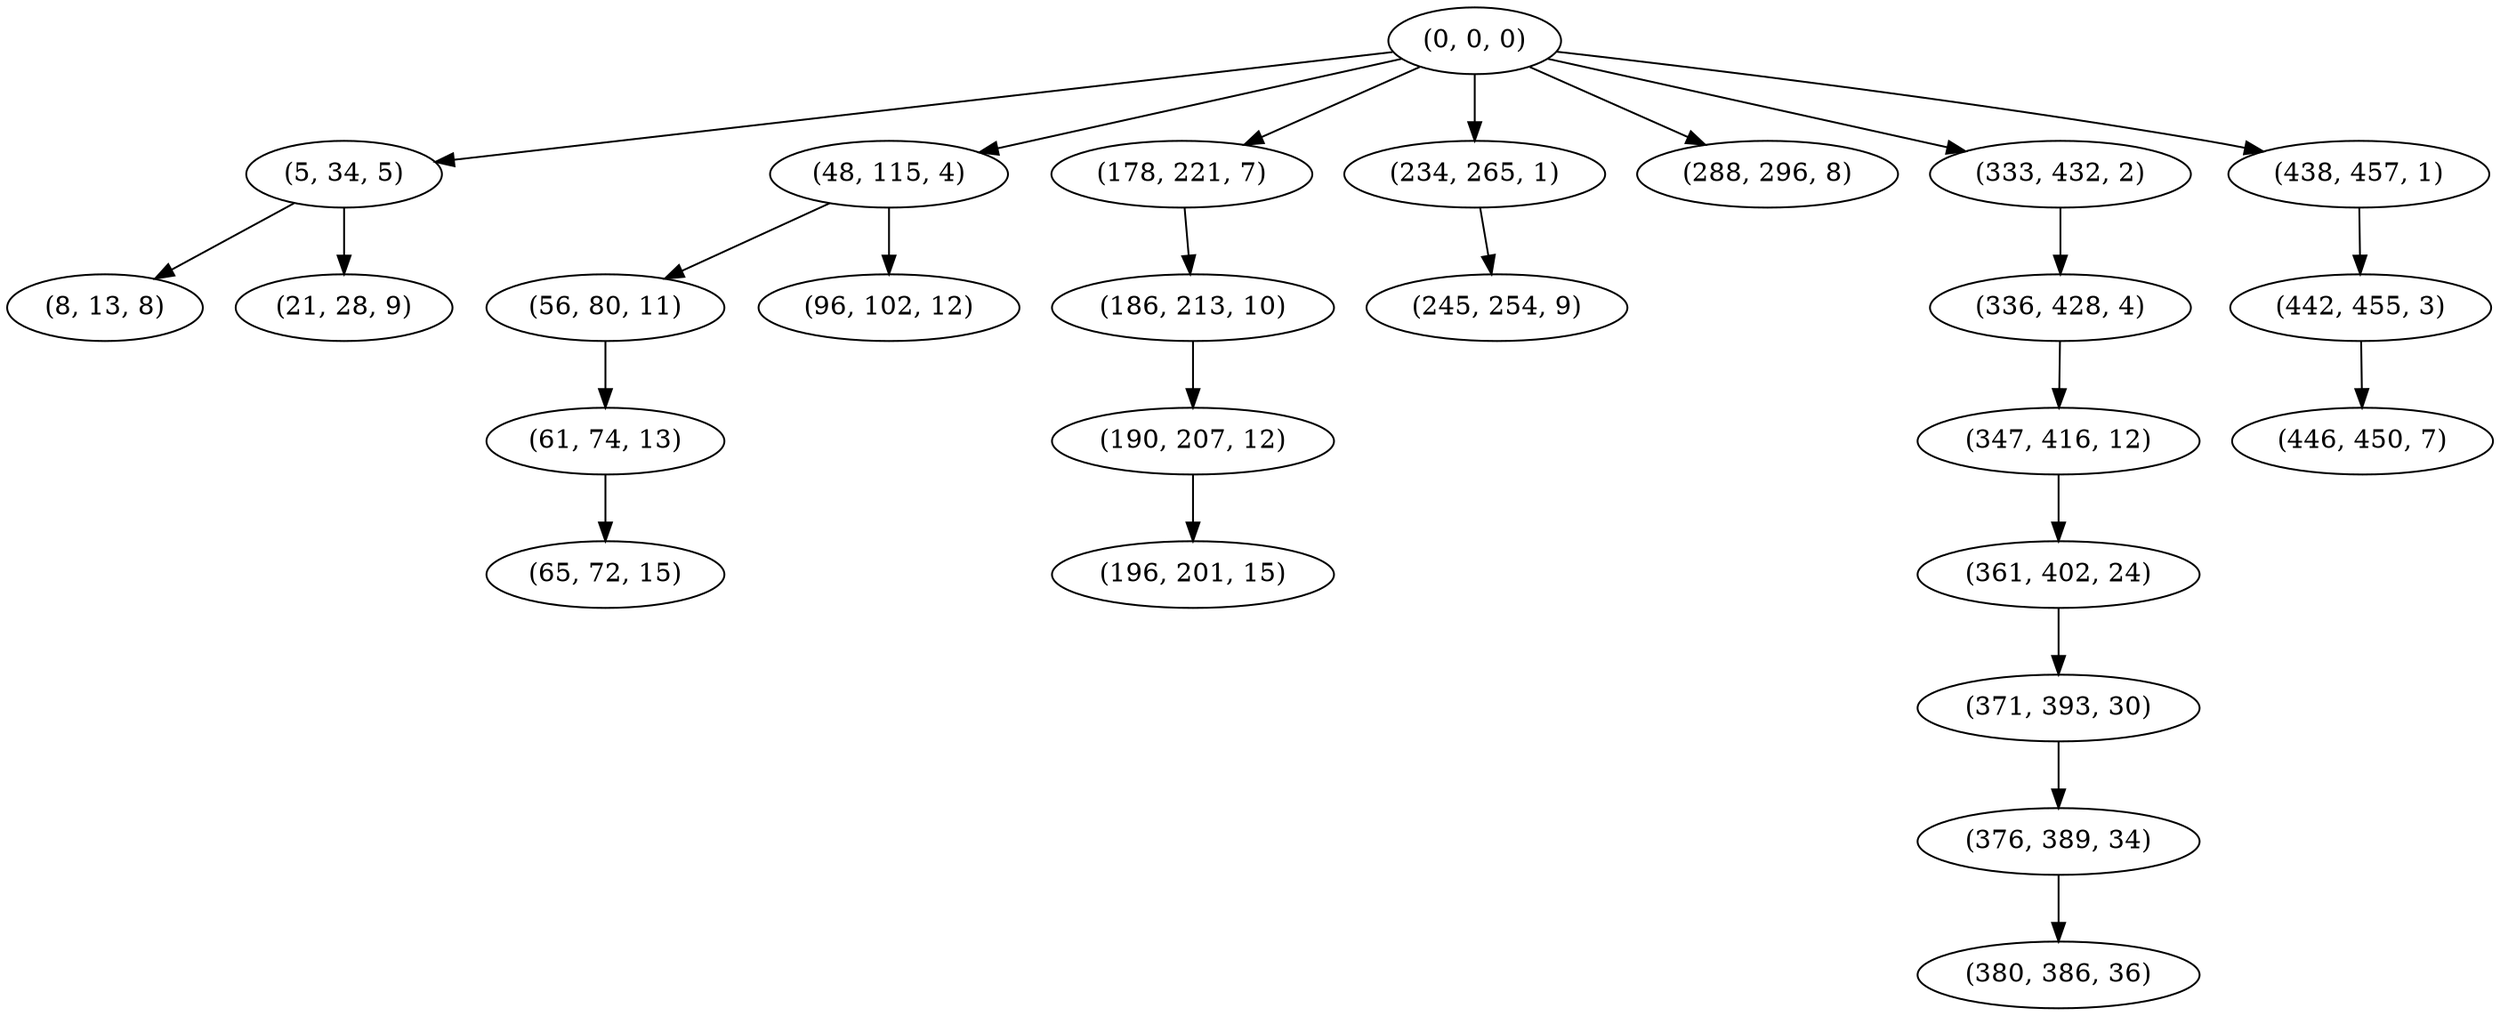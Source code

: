 digraph tree {
    "(0, 0, 0)";
    "(5, 34, 5)";
    "(8, 13, 8)";
    "(21, 28, 9)";
    "(48, 115, 4)";
    "(56, 80, 11)";
    "(61, 74, 13)";
    "(65, 72, 15)";
    "(96, 102, 12)";
    "(178, 221, 7)";
    "(186, 213, 10)";
    "(190, 207, 12)";
    "(196, 201, 15)";
    "(234, 265, 1)";
    "(245, 254, 9)";
    "(288, 296, 8)";
    "(333, 432, 2)";
    "(336, 428, 4)";
    "(347, 416, 12)";
    "(361, 402, 24)";
    "(371, 393, 30)";
    "(376, 389, 34)";
    "(380, 386, 36)";
    "(438, 457, 1)";
    "(442, 455, 3)";
    "(446, 450, 7)";
    "(0, 0, 0)" -> "(5, 34, 5)";
    "(0, 0, 0)" -> "(48, 115, 4)";
    "(0, 0, 0)" -> "(178, 221, 7)";
    "(0, 0, 0)" -> "(234, 265, 1)";
    "(0, 0, 0)" -> "(288, 296, 8)";
    "(0, 0, 0)" -> "(333, 432, 2)";
    "(0, 0, 0)" -> "(438, 457, 1)";
    "(5, 34, 5)" -> "(8, 13, 8)";
    "(5, 34, 5)" -> "(21, 28, 9)";
    "(48, 115, 4)" -> "(56, 80, 11)";
    "(48, 115, 4)" -> "(96, 102, 12)";
    "(56, 80, 11)" -> "(61, 74, 13)";
    "(61, 74, 13)" -> "(65, 72, 15)";
    "(178, 221, 7)" -> "(186, 213, 10)";
    "(186, 213, 10)" -> "(190, 207, 12)";
    "(190, 207, 12)" -> "(196, 201, 15)";
    "(234, 265, 1)" -> "(245, 254, 9)";
    "(333, 432, 2)" -> "(336, 428, 4)";
    "(336, 428, 4)" -> "(347, 416, 12)";
    "(347, 416, 12)" -> "(361, 402, 24)";
    "(361, 402, 24)" -> "(371, 393, 30)";
    "(371, 393, 30)" -> "(376, 389, 34)";
    "(376, 389, 34)" -> "(380, 386, 36)";
    "(438, 457, 1)" -> "(442, 455, 3)";
    "(442, 455, 3)" -> "(446, 450, 7)";
}
